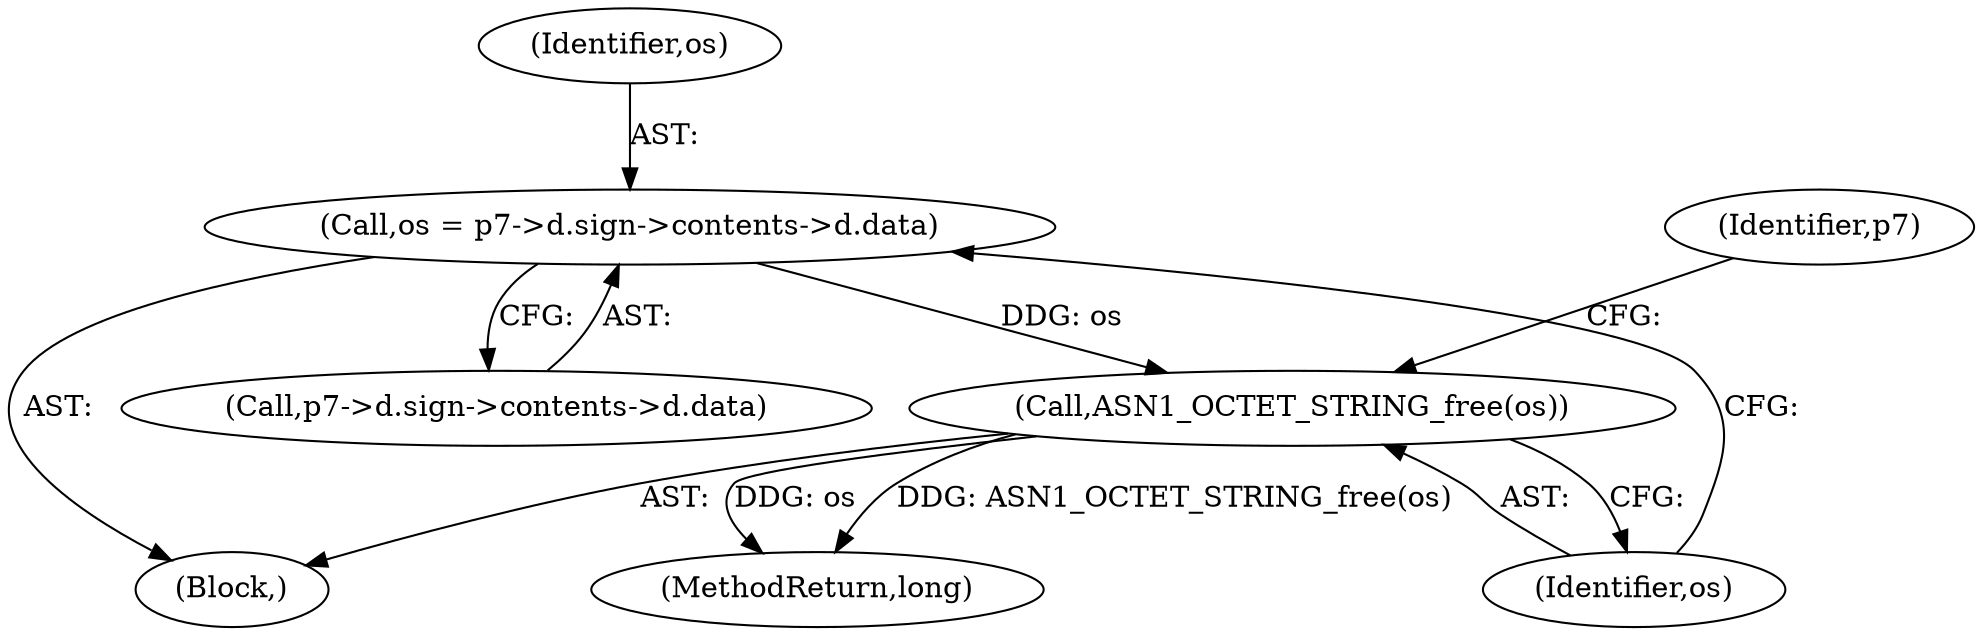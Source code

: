 digraph "0_openssl_c0334c2c92dd1bc3ad8138ba6e74006c3631b0f9_0@pointer" {
"1000134" [label="(Call,os = p7->d.sign->contents->d.data)"];
"1000147" [label="(Call,ASN1_OCTET_STRING_free(os))"];
"1000136" [label="(Call,p7->d.sign->contents->d.data)"];
"1000123" [label="(Block,)"];
"1000155" [label="(Identifier,p7)"];
"1000134" [label="(Call,os = p7->d.sign->contents->d.data)"];
"1000162" [label="(MethodReturn,long)"];
"1000148" [label="(Identifier,os)"];
"1000147" [label="(Call,ASN1_OCTET_STRING_free(os))"];
"1000135" [label="(Identifier,os)"];
"1000134" -> "1000123"  [label="AST: "];
"1000134" -> "1000136"  [label="CFG: "];
"1000135" -> "1000134"  [label="AST: "];
"1000136" -> "1000134"  [label="AST: "];
"1000148" -> "1000134"  [label="CFG: "];
"1000134" -> "1000147"  [label="DDG: os"];
"1000147" -> "1000123"  [label="AST: "];
"1000147" -> "1000148"  [label="CFG: "];
"1000148" -> "1000147"  [label="AST: "];
"1000155" -> "1000147"  [label="CFG: "];
"1000147" -> "1000162"  [label="DDG: os"];
"1000147" -> "1000162"  [label="DDG: ASN1_OCTET_STRING_free(os)"];
}
